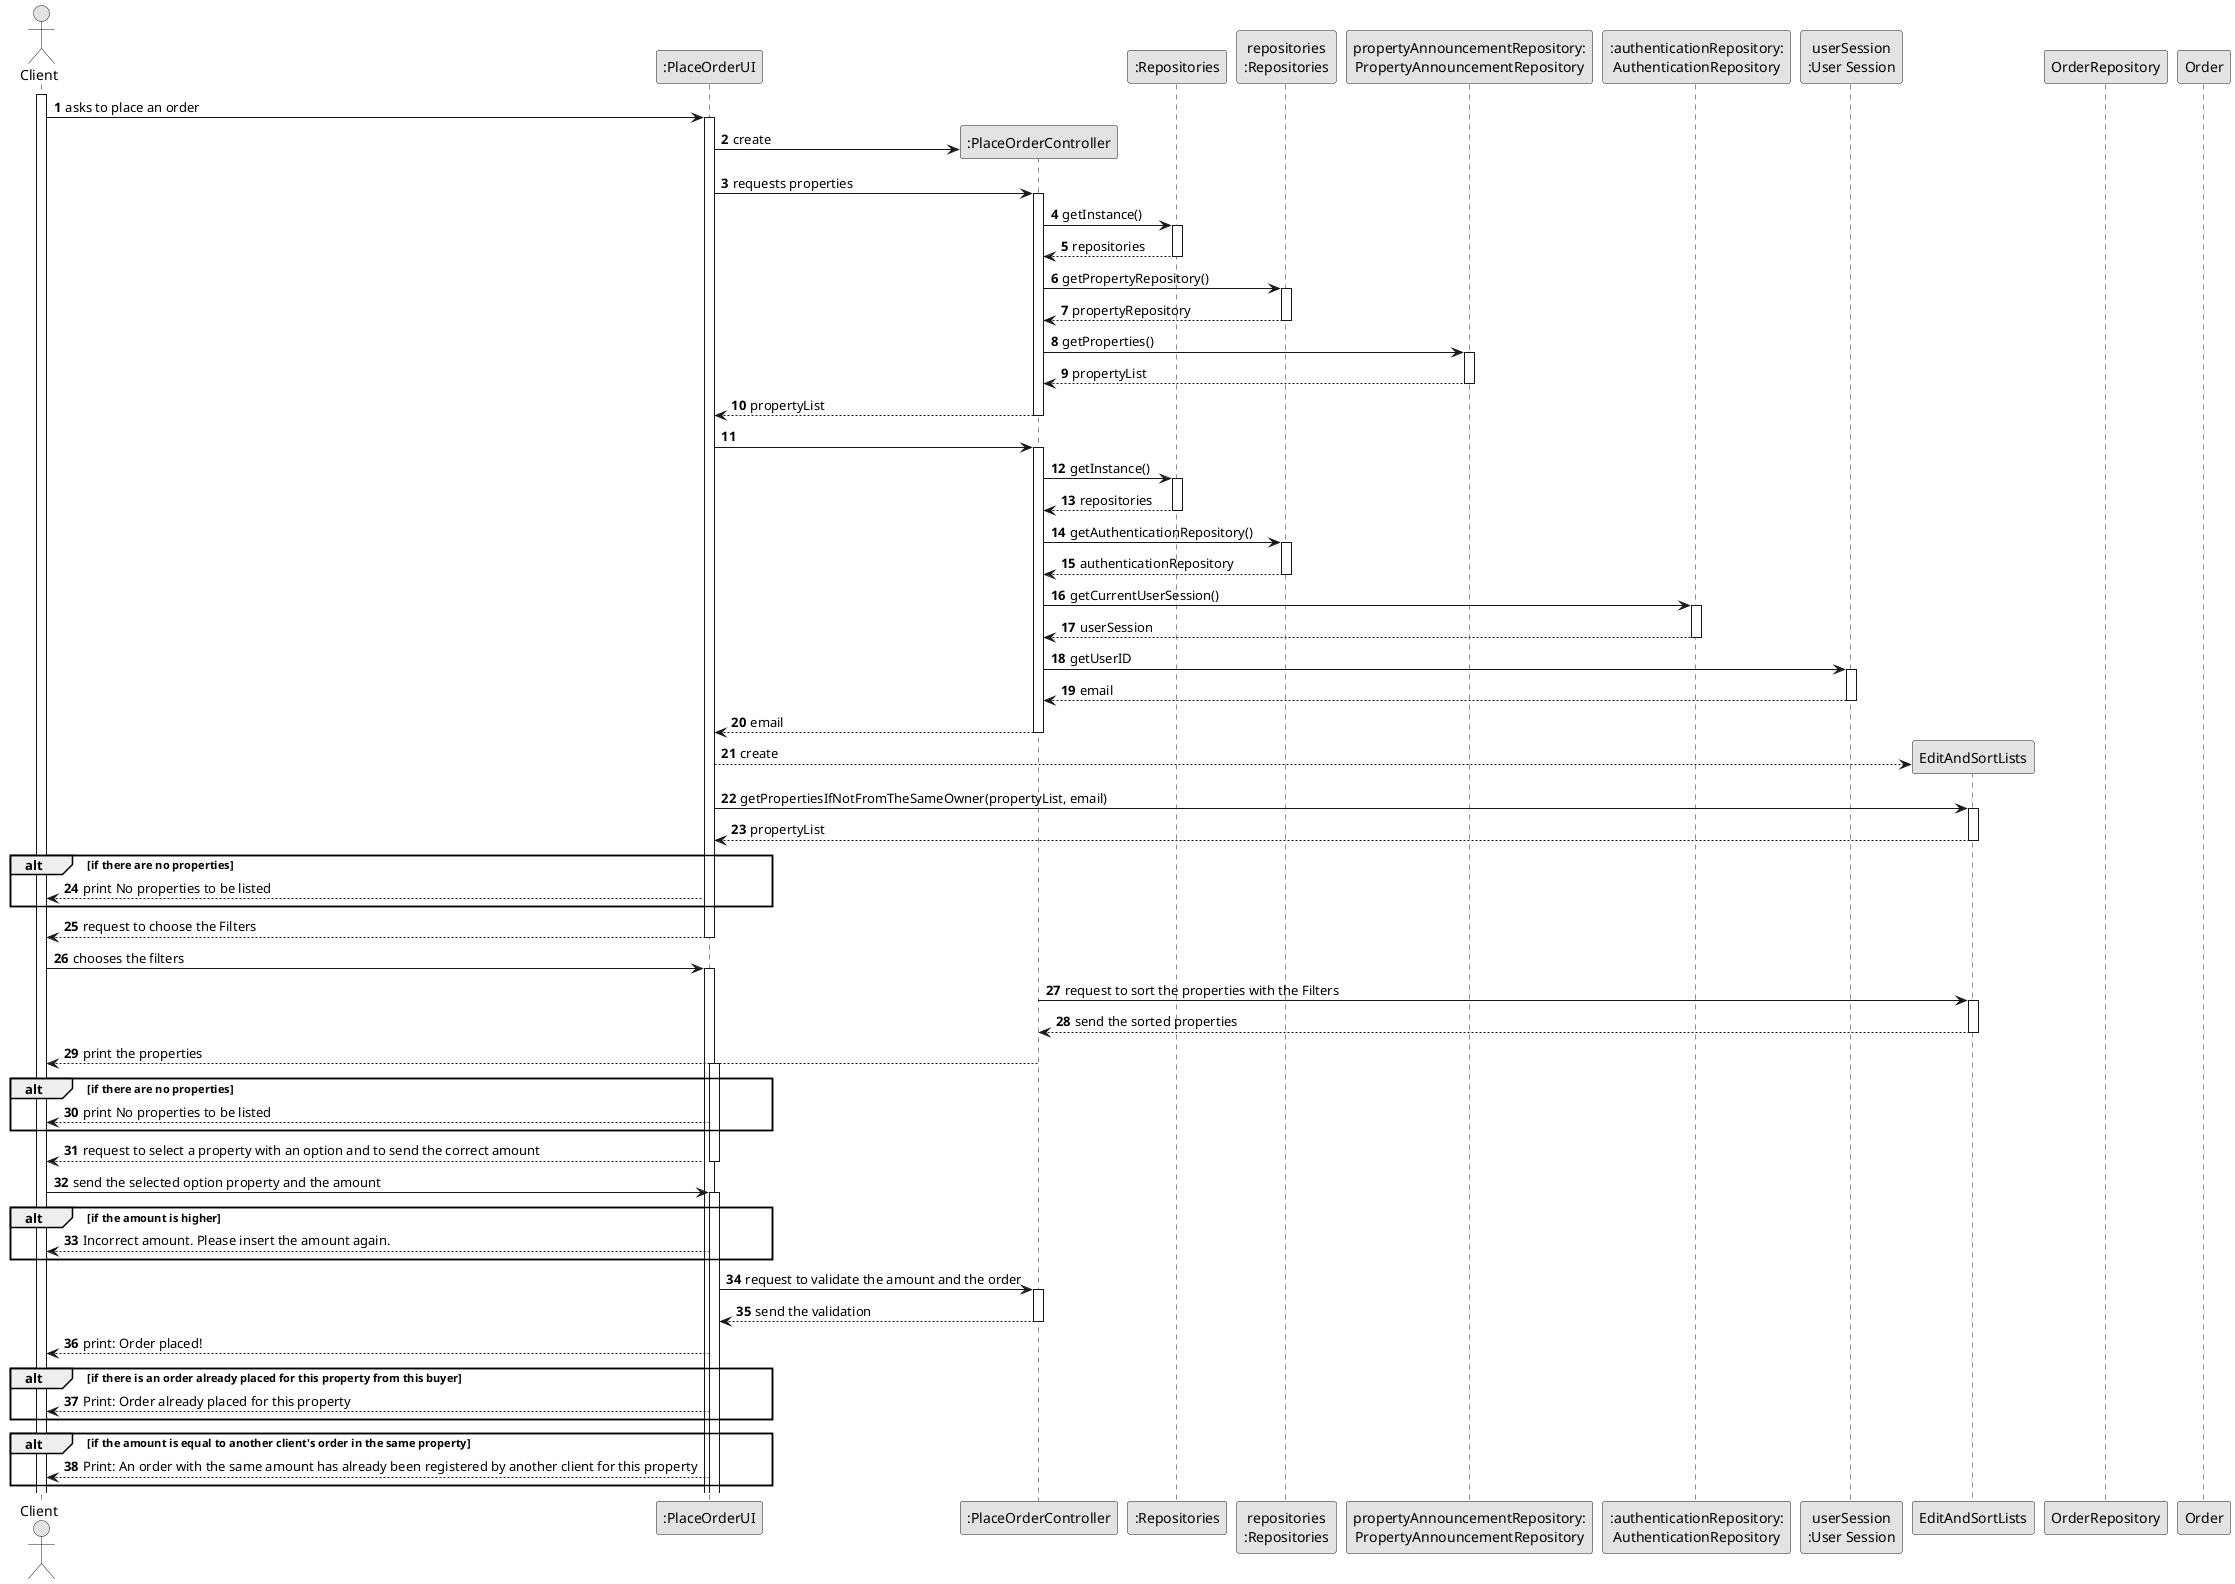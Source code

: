 @startuml
skinparam monochrome true
skinparam packageStyle rectangle
skinparam shadowing false

autonumber

'hide footbox
actor "Client" as CLT
participant ":PlaceOrderUI" as UI
participant ":PlaceOrderController" as CTRL
participant ":Repositories" as RepositorySingleton
participant "repositories\n:Repositories" as PLAT
participant "propertyAnnouncementRepository:\nPropertyAnnouncementRepository" as REP
participant ":authenticationRepository:\nAuthenticationRepository" as AUTHRepository
participant "userSession\n:User Session" as SESSION
participant "EditAndSortLists" as EAS
participant "OrderRepository" as REO
participant "Order" as ORDER



activate CLT

    CLT -> UI : asks to place an order
    activate UI

    UI -> CTRL** : create

    UI -> CTRL : requests properties

        activate CTRL

            CTRL -> RepositorySingleton : getInstance()

            activate RepositorySingleton

            RepositorySingleton --> CTRL: repositories

            deactivate RepositorySingleton

                CTRL -> PLAT : getPropertyRepository()

                activate PLAT

                PLAT --> CTRL: propertyRepository

                deactivate PLAT

                CTRL -> REP : getProperties()

                activate REP

                REP --> CTRL : propertyList

                deactivate REP

                CTRL --> UI : propertyList

                deactivate CTRL

                UI -> CTRL

                activate CTRL

                            CTRL -> RepositorySingleton : getInstance()

                            activate RepositorySingleton

                            RepositorySingleton --> CTRL: repositories

                            deactivate RepositorySingleton

                                CTRL -> PLAT : getAuthenticationRepository()

                                activate PLAT

                                PLAT --> CTRL: authenticationRepository

                                deactivate PLAT

                                CTRL -> AUTHRepository: getCurrentUserSession()

                                activate AUTHRepository

                                AUTHRepository --> CTRL: userSession

                                deactivate AUTHRepository

                                 CTRL -> SESSION : getUserID

                                    activate SESSION

                        SESSION --> CTRL : email

                    deactivate SESSION

               CTRL --> UI : email

            deactivate CTRL

        UI --> EAS** : create

        UI -> EAS : getPropertiesIfNotFromTheSameOwner(propertyList, email)

        activate EAS

                UI <-- EAS : propertyList
                deactivate EAS



            alt if there are no properties

            CLT <-- UI : print No properties to be listed

            end

 '        if (!propertyList.isEmpty()) {
 '            propertyList = askAboutFilters(propertyList, ler);
 '            if (!propertyList.isEmpty()) {
 '                printPropertyList(propertyList);
 '                int option = verifyOption(propertyList);
 '                if (option != 0) {
 '                    controller.chooseProperty(propertyList, option);
 '                    controller.requestAmount(propertyList.get(option - 1));
 '                    float amount = verifyInput.verifyFloat(ler, "order amount");
 '                    controller.verifyAmount(amount);
 '                    boolean valid = controller.verifyOrder(amount, email, propertyList.get(option - 1));
 '                    if (valid) {
 '                        controller.createAndRegisterNewOrder(amount, email, propertyList.get(option - 1));
 '                        System.out.println("Order placed!");
 '                    }
 '                }
 '            } else {
 '                System.out.println("No properties to be listed");
 '            }
 '        } else {
 '            System.out.println("No properties to be listed");
 '        }
 '    }
 '
 '    /**
 '     * Asks the user about filters to apply on the property list.
 '     * Filters the list of properties based on the user's input.
 '     *
 '     * @param properties The list of properties to filter.
 '     * @param sc         The Scanner object used for user input.
 '     * @return The filtered list of properties.
 '     */
 '    public List<Property> askAboutFilters(List<Property> properties, Scanner sc) {
 '        System.out.printf("Do you want to only see properties...%n1 - For Sale%n2 - For Rent%n3 - Both%n");
 '        properties = controller.askAboutTypeOfSale(properties, sc);
 '        System.out.printf("Do you want to only see...%n1 - Lands%n2 - Apartments%n3 - House%n4 - All of them");
 '        properties = controller.askAboutTypeOfProperty(properties, sc);
 '        return properties;
 '    }
 '
 '    /**
 '     * Prints the list of properties.
 '     *
 '     * @param propertyList The list of properties to print.
 '     */
 '    public void printPropertyList(List<Property> propertyList) {
 '        if (!propertyList.isEmpty()) {
 '            System.out.println();
 '            for (int i = 0; i < propertyList.size(); i++) {
 '                Property property = propertyList.get(i);
 '                System.out.println((i + 1) + ". " + property);
 '            }
 '        } else {
 '            System.out.println("There are no properties with the requested characteristics");
 '        }
 '    }
 '
 '    /**
 '     * Verifies and validates the user's option for choosing a property.
 '     *
 '     * @param properties The list of properties to choose from.
 '     * @return The validated option chosen by the user.
 '     */
 '    public int verifyOption(List<Property> properties) {
 '        Scanner scanner = new Scanner(System.in);
 '        boolean valid = false;
 '        int option = 0;
 '        while (!valid) {
 '            System.out.println("Choose the number of the property that you want to purchase\nOr 0 to cancel");
 '            option = scanner.nextInt();
 '            if (option == 0) {
 '                System.out.println("Canceled.");
 '                valid = true;
 '            } else if (option <= properties.size() && option > 0) {
 '                valid = true;
 '            } else {
 '                System.out.println("Invalid option. Please try again.");
 '            }
 '        }
 '        return option;
 '    }


 '        List<Property> propertyList = Repositories.getInstance().getPropertyRepository().getProperties();



                UI --> CLT : request to choose the Filters
                deactivate CTRL
                deactivate UI

    CLT -> UI : chooses the filters

    activate UI

        CTRL -> EAS : request to sort the properties with the Filters
        activate EAS

            CTRL <-- EAS : send the sorted properties
            deactivate EAS

        CLT <-- CTRL : print the properties
        deactivate CTRL
        activate UI


        alt if there are no properties

        CLT <-- UI : print No properties to be listed

        end


        CLT <-- UI : request to select a property with an option and to send the correct amount
        deactivate UI

    CLT -> UI : send the selected option property and the amount
    activate UI


        alt if the amount is higher

        CLT <-- UI : Incorrect amount. Please insert the amount again.

        end

        UI -> CTRL : request to validate the amount and the order
        activate CTRL

            UI<-- CTRL : send the validation
            deactivate CTRL

        CLT <-- UI : print: Order placed!


        alt if there is an order already placed for this property from this buyer

        CLT <-- UI : Print: Order already placed for this property

        end


        alt if the amount is equal to another client's order in the same property

        CLT <-- UI : Print: An order with the same amount has already been registered by another client for this property

        end










@enduml